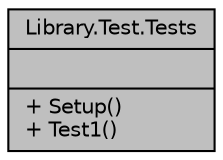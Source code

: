 digraph "Library.Test.Tests"
{
 // INTERACTIVE_SVG=YES
 // LATEX_PDF_SIZE
  edge [fontname="Helvetica",fontsize="10",labelfontname="Helvetica",labelfontsize="10"];
  node [fontname="Helvetica",fontsize="10",shape=record];
  Node1 [label="{Library.Test.Tests\n||+ Setup()\l+ Test1()\l}",height=0.2,width=0.4,color="black", fillcolor="grey75", style="filled", fontcolor="black",tooltip=" "];
}
